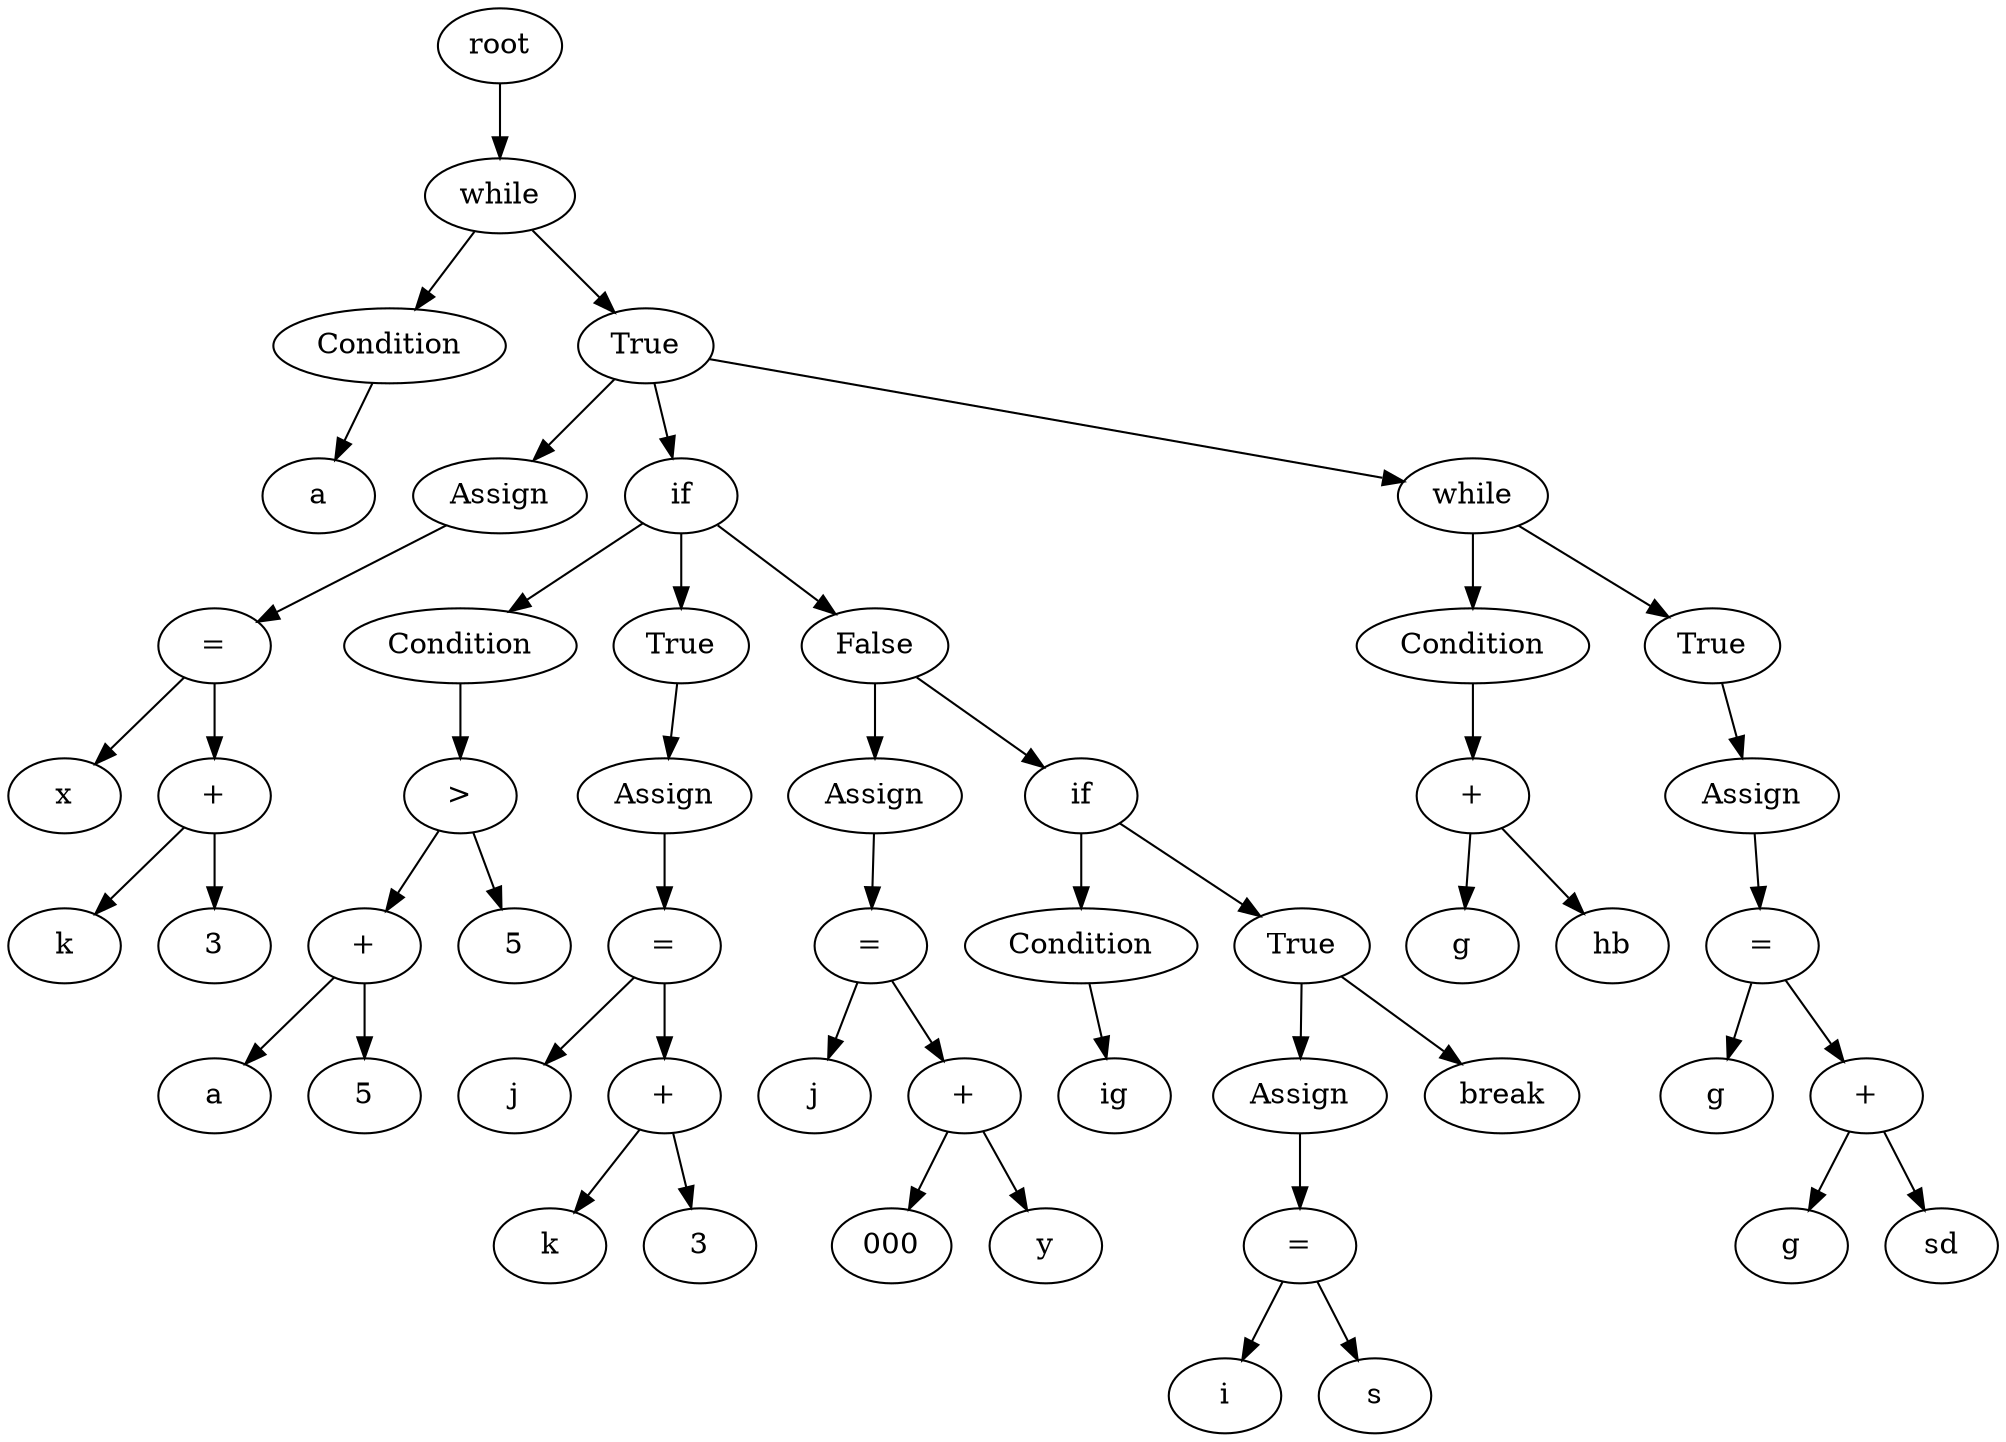 // root
digraph {
	None [label=root]
	0 [label=while]
	None -> 0
	1 [label=Condition]
	0 -> 1
	2 [label=a]
	1 -> 2
	3 [label=True]
	0 -> 3
	4 [label=Assign]
	3 -> 4
	6 [label="="]
	4 -> 6
	5 [label=x]
	6 -> 5
	8 [label="+"]
	6 -> 8
	7 [label=k]
	8 -> 7
	9 [label=3]
	8 -> 9
	10 [label=if]
	3 -> 10
	11 [label=Condition]
	10 -> 11
	15 [label=">"]
	11 -> 15
	13 [label="+"]
	15 -> 13
	12 [label=a]
	13 -> 12
	14 [label=5]
	13 -> 14
	16 [label=5]
	15 -> 16
	17 [label=True]
	10 -> 17
	18 [label=Assign]
	17 -> 18
	20 [label="="]
	18 -> 20
	19 [label=j]
	20 -> 19
	22 [label="+"]
	20 -> 22
	21 [label=k]
	22 -> 21
	23 [label=3]
	22 -> 23
	24 [label=False]
	10 -> 24
	25 [label=Assign]
	24 -> 25
	27 [label="="]
	25 -> 27
	26 [label=j]
	27 -> 26
	29 [label="+"]
	27 -> 29
	28 [label=000]
	29 -> 28
	30 [label=y]
	29 -> 30
	31 [label=if]
	24 -> 31
	32 [label=Condition]
	31 -> 32
	33 [label=ig]
	32 -> 33
	34 [label=True]
	31 -> 34
	35 [label=Assign]
	34 -> 35
	37 [label="="]
	35 -> 37
	36 [label=i]
	37 -> 36
	38 [label=s]
	37 -> 38
	39 [label=break]
	34 -> 39
	40 [label=while]
	3 -> 40
	41 [label=Condition]
	40 -> 41
	43 [label="+"]
	41 -> 43
	42 [label=g]
	43 -> 42
	44 [label=hb]
	43 -> 44
	45 [label=True]
	40 -> 45
	46 [label=Assign]
	45 -> 46
	48 [label="="]
	46 -> 48
	47 [label=g]
	48 -> 47
	50 [label="+"]
	48 -> 50
	49 [label=g]
	50 -> 49
	51 [label=sd]
	50 -> 51
}
